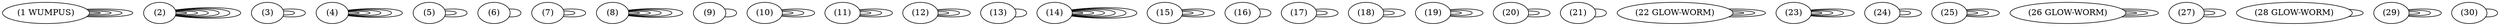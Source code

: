 graph{
1[label="(1 WUMPUS)"];
2[label="(2)"];
3[label="(3)"];
4[label="(4)"];
5[label="(5)"];
6[label="(6)"];
7[label="(7)"];
8[label="(8)"];
9[label="(9)"];
10[label="(10)"];
11[label="(11)"];
12[label="(12)"];
13[label="(13)"];
14[label="(14)"];
15[label="(15)"];
16[label="(16)"];
17[label="(17)"];
18[label="(18)"];
19[label="(19)"];
20[label="(20)"];
21[label="(21)"];
22[label="(22 GLOW-WORM)"];
23[label="(23)"];
24[label="(24)"];
25[label="(25)"];
26[label="(26 GLOW-WORM)"];
27[label="(27)"];
28[label="(28 GLOW-WORM)"];
29[label="(29)"];
30[label="(30)"];
28--28[label=""];
9--9[label=""];
29--29[label=""];
29--29[label=""];
29--29[label=""];
13--13[label=""];
20--20[label=""];
20--20[label=""];
11--11[label=""];
11--11[label=""];
11--11[label=""];
1--1[label=""];
1--1[label=""];
1--1[label=""];
1--1[label=""];
22--22[label=""];
22--22[label=""];
22--22[label=""];
2--2[label=""];
2--2[label=""];
2--2[label=""];
2--2[label=""];
2--2[label=""];
2--2[label=""];
26--26[label=""];
26--26[label=""];
26--26[label=""];
7--7[label=""];
7--7[label=""];
27--27[label=""];
27--27[label=""];
30--30[label=""];
10--10[label=""];
10--10[label=""];
10--10[label=""];
15--15[label=""];
15--15[label=""];
15--15[label=""];
5--5[label=""];
5--5[label=""];
14--14[label=""];
14--14[label=""];
14--14[label=""];
14--14[label=""];
14--14[label=""];
14--14[label=""];
16--16[label=""];
8--8[label=""];
8--8[label=""];
8--8[label=""];
8--8[label=""];
8--8[label=""];
6--6[label=""];
12--12[label=""];
12--12[label=""];
12--12[label=""];
17--17[label=""];
17--17[label=""];
4--4[label=""];
4--4[label=""];
4--4[label=""];
4--4[label=""];
4--4[label=""];
19--19[label=""];
19--19[label=""];
19--19[label=""];
23--23[label=""];
23--23[label=""];
23--23[label=""];
23--23[label=""];
25--25[label=""];
25--25[label=""];
25--25[label=""];
18--18[label=""];
18--18[label=""];
24--24[label=""];
24--24[label=""];
21--21[label=""];
3--3[label=""];
3--3[label=""];}